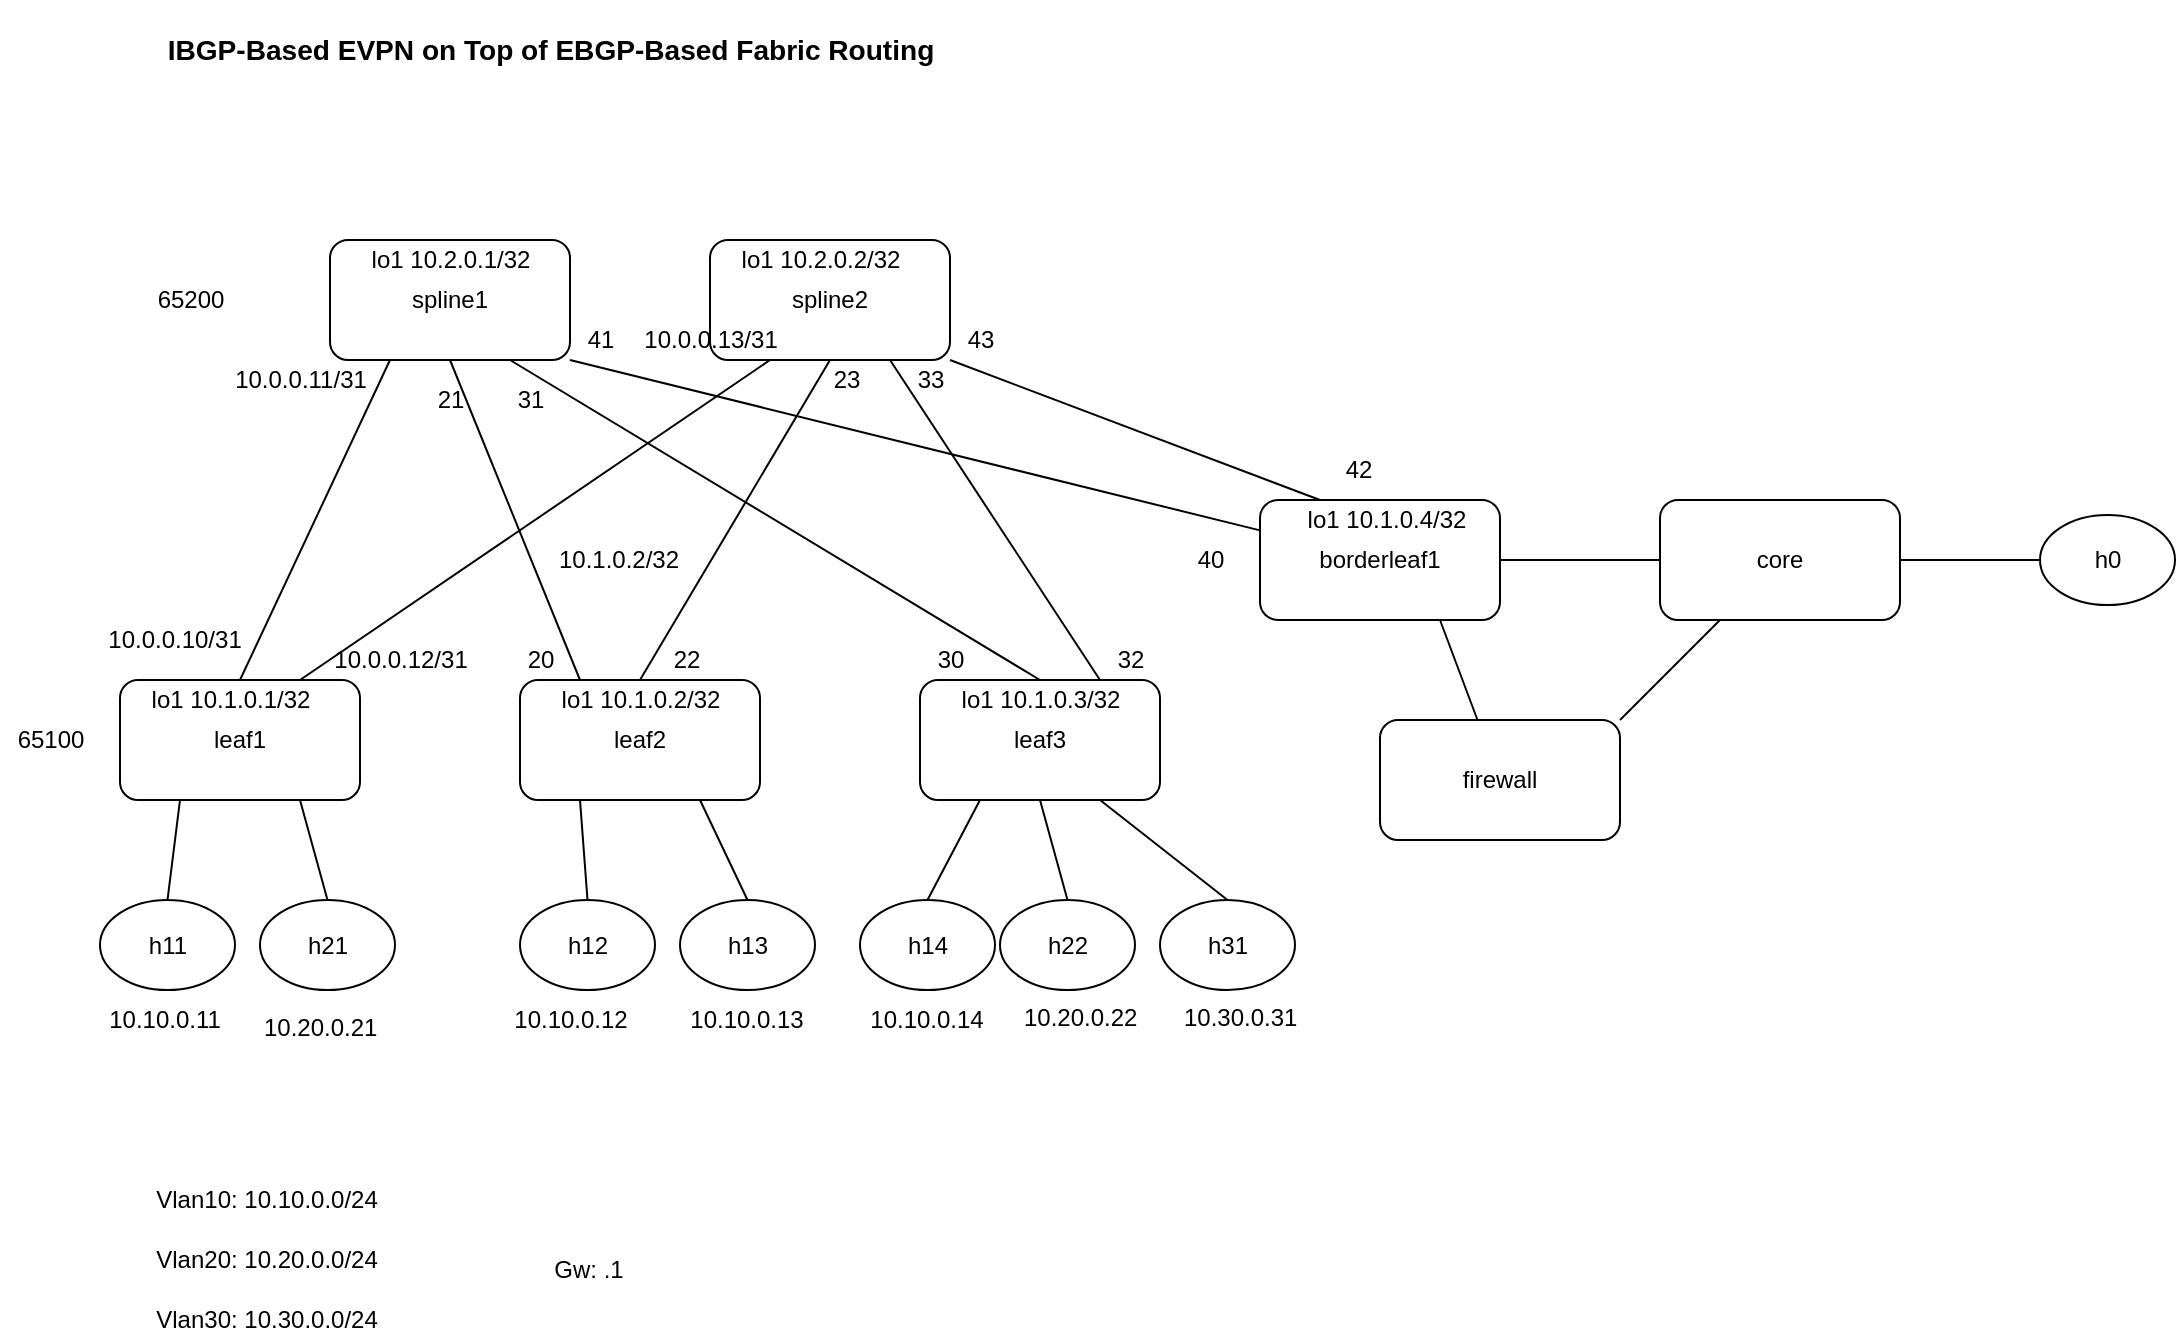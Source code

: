 <mxfile version="12.9.13" type="device"><diagram id="ILXEzMHF7K9Drbw3ey-q" name="Page-1"><mxGraphModel dx="2510" dy="697" grid="1" gridSize="10" guides="1" tooltips="1" connect="1" arrows="1" fold="1" page="1" pageScale="1" pageWidth="827" pageHeight="1169" math="0" shadow="0"><root><mxCell id="0"/><mxCell id="1" parent="0"/><mxCell id="yq0Ct_A4huobLXN1wk29-9" style="edgeStyle=none;rounded=0;orthogonalLoop=1;jettySize=auto;html=1;exitX=0.5;exitY=1;exitDx=0;exitDy=0;entryX=0.25;entryY=0;entryDx=0;entryDy=0;endArrow=none;endFill=0;" parent="1" source="yq0Ct_A4huobLXN1wk29-1" target="yq0Ct_A4huobLXN1wk29-5" edge="1"><mxGeometry relative="1" as="geometry"/></mxCell><mxCell id="yq0Ct_A4huobLXN1wk29-14" style="edgeStyle=none;rounded=0;orthogonalLoop=1;jettySize=auto;html=1;exitX=1;exitY=1;exitDx=0;exitDy=0;endArrow=none;endFill=0;" parent="1" source="yq0Ct_A4huobLXN1wk29-1" target="yq0Ct_A4huobLXN1wk29-13" edge="1"><mxGeometry relative="1" as="geometry"/></mxCell><mxCell id="yq0Ct_A4huobLXN1wk29-1" value="spline1" style="rounded=1;whiteSpace=wrap;html=1;" parent="1" vertex="1"><mxGeometry x="145" y="210" width="120" height="60" as="geometry"/></mxCell><mxCell id="yq0Ct_A4huobLXN1wk29-7" style="rounded=0;orthogonalLoop=1;jettySize=auto;html=1;exitX=0.5;exitY=0;exitDx=0;exitDy=0;entryX=0.25;entryY=1;entryDx=0;entryDy=0;endArrow=none;endFill=0;" parent="1" source="yq0Ct_A4huobLXN1wk29-2" target="yq0Ct_A4huobLXN1wk29-1" edge="1"><mxGeometry relative="1" as="geometry"/></mxCell><mxCell id="yq0Ct_A4huobLXN1wk29-2" value="leaf1" style="rounded=1;whiteSpace=wrap;html=1;" parent="1" vertex="1"><mxGeometry x="40" y="430" width="120" height="60" as="geometry"/></mxCell><mxCell id="yq0Ct_A4huobLXN1wk29-11" style="edgeStyle=none;rounded=0;orthogonalLoop=1;jettySize=auto;html=1;exitX=0.75;exitY=1;exitDx=0;exitDy=0;entryX=0.75;entryY=0;entryDx=0;entryDy=0;endArrow=none;endFill=0;" parent="1" source="yq0Ct_A4huobLXN1wk29-4" target="yq0Ct_A4huobLXN1wk29-6" edge="1"><mxGeometry relative="1" as="geometry"/></mxCell><mxCell id="yq0Ct_A4huobLXN1wk29-4" value="spline2" style="rounded=1;whiteSpace=wrap;html=1;" parent="1" vertex="1"><mxGeometry x="335" y="210" width="120" height="60" as="geometry"/></mxCell><mxCell id="yq0Ct_A4huobLXN1wk29-10" style="edgeStyle=none;rounded=0;orthogonalLoop=1;jettySize=auto;html=1;exitX=0.5;exitY=0;exitDx=0;exitDy=0;entryX=0.5;entryY=1;entryDx=0;entryDy=0;endArrow=none;endFill=0;" parent="1" source="yq0Ct_A4huobLXN1wk29-5" target="yq0Ct_A4huobLXN1wk29-4" edge="1"><mxGeometry relative="1" as="geometry"/></mxCell><mxCell id="yq0Ct_A4huobLXN1wk29-5" value="leaf2" style="rounded=1;whiteSpace=wrap;html=1;" parent="1" vertex="1"><mxGeometry x="240" y="430" width="120" height="60" as="geometry"/></mxCell><mxCell id="yq0Ct_A4huobLXN1wk29-12" style="edgeStyle=none;rounded=0;orthogonalLoop=1;jettySize=auto;html=1;exitX=0.5;exitY=0;exitDx=0;exitDy=0;entryX=0.75;entryY=1;entryDx=0;entryDy=0;endArrow=none;endFill=0;" parent="1" source="yq0Ct_A4huobLXN1wk29-6" target="yq0Ct_A4huobLXN1wk29-1" edge="1"><mxGeometry relative="1" as="geometry"/></mxCell><mxCell id="yq0Ct_A4huobLXN1wk29-6" value="leaf3" style="rounded=1;whiteSpace=wrap;html=1;" parent="1" vertex="1"><mxGeometry x="440" y="430" width="120" height="60" as="geometry"/></mxCell><mxCell id="yq0Ct_A4huobLXN1wk29-8" style="rounded=0;orthogonalLoop=1;jettySize=auto;html=1;exitX=0.75;exitY=0;exitDx=0;exitDy=0;entryX=0.25;entryY=1;entryDx=0;entryDy=0;endArrow=none;endFill=0;" parent="1" source="yq0Ct_A4huobLXN1wk29-2" target="yq0Ct_A4huobLXN1wk29-4" edge="1"><mxGeometry relative="1" as="geometry"><mxPoint x="150" y="440" as="sourcePoint"/><mxPoint x="260" y="310" as="targetPoint"/></mxGeometry></mxCell><mxCell id="yq0Ct_A4huobLXN1wk29-15" style="edgeStyle=none;rounded=0;orthogonalLoop=1;jettySize=auto;html=1;exitX=0.25;exitY=0;exitDx=0;exitDy=0;entryX=1;entryY=1;entryDx=0;entryDy=0;endArrow=none;endFill=0;" parent="1" source="yq0Ct_A4huobLXN1wk29-13" target="yq0Ct_A4huobLXN1wk29-4" edge="1"><mxGeometry relative="1" as="geometry"/></mxCell><mxCell id="yq0Ct_A4huobLXN1wk29-17" style="edgeStyle=none;rounded=0;orthogonalLoop=1;jettySize=auto;html=1;exitX=0.75;exitY=1;exitDx=0;exitDy=0;endArrow=none;endFill=0;" parent="1" source="yq0Ct_A4huobLXN1wk29-13" target="yq0Ct_A4huobLXN1wk29-16" edge="1"><mxGeometry relative="1" as="geometry"/></mxCell><mxCell id="yq0Ct_A4huobLXN1wk29-20" style="edgeStyle=none;rounded=0;orthogonalLoop=1;jettySize=auto;html=1;exitX=1;exitY=0.5;exitDx=0;exitDy=0;entryX=0;entryY=0.5;entryDx=0;entryDy=0;endArrow=none;endFill=0;" parent="1" source="yq0Ct_A4huobLXN1wk29-13" target="yq0Ct_A4huobLXN1wk29-18" edge="1"><mxGeometry relative="1" as="geometry"/></mxCell><mxCell id="yq0Ct_A4huobLXN1wk29-13" value="borderleaf1" style="rounded=1;whiteSpace=wrap;html=1;" parent="1" vertex="1"><mxGeometry x="610" y="340" width="120" height="60" as="geometry"/></mxCell><mxCell id="yq0Ct_A4huobLXN1wk29-19" style="edgeStyle=none;rounded=0;orthogonalLoop=1;jettySize=auto;html=1;exitX=1;exitY=0;exitDx=0;exitDy=0;endArrow=none;endFill=0;" parent="1" source="yq0Ct_A4huobLXN1wk29-16" target="yq0Ct_A4huobLXN1wk29-18" edge="1"><mxGeometry relative="1" as="geometry"/></mxCell><mxCell id="yq0Ct_A4huobLXN1wk29-16" value="firewall" style="rounded=1;whiteSpace=wrap;html=1;" parent="1" vertex="1"><mxGeometry x="670" y="450" width="120" height="60" as="geometry"/></mxCell><mxCell id="yq0Ct_A4huobLXN1wk29-18" value="core" style="rounded=1;whiteSpace=wrap;html=1;" parent="1" vertex="1"><mxGeometry x="810" y="340" width="120" height="60" as="geometry"/></mxCell><mxCell id="yq0Ct_A4huobLXN1wk29-25" style="edgeStyle=none;rounded=0;orthogonalLoop=1;jettySize=auto;html=1;exitX=0.5;exitY=0;exitDx=0;exitDy=0;entryX=0.25;entryY=1;entryDx=0;entryDy=0;endArrow=none;endFill=0;" parent="1" source="yq0Ct_A4huobLXN1wk29-21" target="yq0Ct_A4huobLXN1wk29-2" edge="1"><mxGeometry relative="1" as="geometry"/></mxCell><mxCell id="yq0Ct_A4huobLXN1wk29-21" value="h11" style="ellipse;whiteSpace=wrap;html=1;" parent="1" vertex="1"><mxGeometry x="30" y="540" width="67.5" height="45" as="geometry"/></mxCell><mxCell id="yq0Ct_A4huobLXN1wk29-26" style="edgeStyle=none;rounded=0;orthogonalLoop=1;jettySize=auto;html=1;exitX=0.5;exitY=0;exitDx=0;exitDy=0;entryX=0.75;entryY=1;entryDx=0;entryDy=0;endArrow=none;endFill=0;" parent="1" source="yq0Ct_A4huobLXN1wk29-22" target="yq0Ct_A4huobLXN1wk29-2" edge="1"><mxGeometry relative="1" as="geometry"/></mxCell><mxCell id="yq0Ct_A4huobLXN1wk29-22" value="h21" style="ellipse;whiteSpace=wrap;html=1;" parent="1" vertex="1"><mxGeometry x="110" y="540" width="67.5" height="45" as="geometry"/></mxCell><mxCell id="yq0Ct_A4huobLXN1wk29-27" style="edgeStyle=none;rounded=0;orthogonalLoop=1;jettySize=auto;html=1;exitX=0.5;exitY=0;exitDx=0;exitDy=0;endArrow=none;endFill=0;entryX=0.25;entryY=1;entryDx=0;entryDy=0;" parent="1" source="yq0Ct_A4huobLXN1wk29-23" target="yq0Ct_A4huobLXN1wk29-5" edge="1"><mxGeometry relative="1" as="geometry"/></mxCell><mxCell id="yq0Ct_A4huobLXN1wk29-23" value="h12" style="ellipse;whiteSpace=wrap;html=1;" parent="1" vertex="1"><mxGeometry x="240" y="540" width="67.5" height="45" as="geometry"/></mxCell><mxCell id="yq0Ct_A4huobLXN1wk29-28" style="edgeStyle=none;rounded=0;orthogonalLoop=1;jettySize=auto;html=1;exitX=0.5;exitY=0;exitDx=0;exitDy=0;entryX=0.5;entryY=1;entryDx=0;entryDy=0;endArrow=none;endFill=0;" parent="1" source="yq0Ct_A4huobLXN1wk29-24" target="yq0Ct_A4huobLXN1wk29-6" edge="1"><mxGeometry relative="1" as="geometry"/></mxCell><mxCell id="yq0Ct_A4huobLXN1wk29-24" value="h22" style="ellipse;whiteSpace=wrap;html=1;" parent="1" vertex="1"><mxGeometry x="480" y="540" width="67.5" height="45" as="geometry"/></mxCell><mxCell id="yq0Ct_A4huobLXN1wk29-33" style="edgeStyle=none;rounded=0;orthogonalLoop=1;jettySize=auto;html=1;exitX=0;exitY=0.5;exitDx=0;exitDy=0;entryX=1;entryY=0.5;entryDx=0;entryDy=0;endArrow=none;endFill=0;" parent="1" source="yq0Ct_A4huobLXN1wk29-29" target="yq0Ct_A4huobLXN1wk29-18" edge="1"><mxGeometry relative="1" as="geometry"/></mxCell><mxCell id="yq0Ct_A4huobLXN1wk29-29" value="h0" style="ellipse;whiteSpace=wrap;html=1;" parent="1" vertex="1"><mxGeometry x="1000" y="347.5" width="67.5" height="45" as="geometry"/></mxCell><mxCell id="yq0Ct_A4huobLXN1wk29-32" style="edgeStyle=none;rounded=0;orthogonalLoop=1;jettySize=auto;html=1;exitX=0.5;exitY=0;exitDx=0;exitDy=0;entryX=0.75;entryY=1;entryDx=0;entryDy=0;endArrow=none;endFill=0;" parent="1" source="yq0Ct_A4huobLXN1wk29-30" target="yq0Ct_A4huobLXN1wk29-6" edge="1"><mxGeometry relative="1" as="geometry"/></mxCell><mxCell id="yq0Ct_A4huobLXN1wk29-30" value="h31" style="ellipse;whiteSpace=wrap;html=1;" parent="1" vertex="1"><mxGeometry x="560" y="540" width="67.5" height="45" as="geometry"/></mxCell><mxCell id="SinezbdR_UTYQHhxAGrN-2" style="rounded=0;orthogonalLoop=1;jettySize=auto;html=1;exitX=0.5;exitY=0;exitDx=0;exitDy=0;entryX=0.25;entryY=1;entryDx=0;entryDy=0;endArrow=none;endFill=0;" parent="1" source="SinezbdR_UTYQHhxAGrN-1" target="yq0Ct_A4huobLXN1wk29-6" edge="1"><mxGeometry relative="1" as="geometry"/></mxCell><mxCell id="SinezbdR_UTYQHhxAGrN-1" value="h14" style="ellipse;whiteSpace=wrap;html=1;" parent="1" vertex="1"><mxGeometry x="410" y="540" width="67.5" height="45" as="geometry"/></mxCell><mxCell id="SinezbdR_UTYQHhxAGrN-4" style="edgeStyle=none;rounded=0;orthogonalLoop=1;jettySize=auto;html=1;exitX=0.5;exitY=0;exitDx=0;exitDy=0;entryX=0.75;entryY=1;entryDx=0;entryDy=0;endArrow=none;endFill=0;" parent="1" source="SinezbdR_UTYQHhxAGrN-3" target="yq0Ct_A4huobLXN1wk29-5" edge="1"><mxGeometry relative="1" as="geometry"/></mxCell><mxCell id="SinezbdR_UTYQHhxAGrN-3" value="h13" style="ellipse;whiteSpace=wrap;html=1;" parent="1" vertex="1"><mxGeometry x="320" y="540" width="67.5" height="45" as="geometry"/></mxCell><mxCell id="SinezbdR_UTYQHhxAGrN-5" value="Vlan10: 10.10.0.0/24" style="text;html=1;align=center;verticalAlign=middle;resizable=0;points=[];autosize=1;" parent="1" vertex="1"><mxGeometry x="47.5" y="680" width="130" height="20" as="geometry"/></mxCell><mxCell id="SinezbdR_UTYQHhxAGrN-6" value="Vlan20: 10.20.0.0/24" style="text;html=1;align=center;verticalAlign=middle;resizable=0;points=[];autosize=1;" parent="1" vertex="1"><mxGeometry x="47.5" y="710" width="130" height="20" as="geometry"/></mxCell><mxCell id="SinezbdR_UTYQHhxAGrN-7" value="Vlan30: 10.30.0.0/24" style="text;html=1;align=center;verticalAlign=middle;resizable=0;points=[];autosize=1;" parent="1" vertex="1"><mxGeometry x="47.5" y="740" width="130" height="20" as="geometry"/></mxCell><mxCell id="SinezbdR_UTYQHhxAGrN-8" value="Gw: .1" style="text;html=1;align=center;verticalAlign=middle;resizable=0;points=[];autosize=1;" parent="1" vertex="1"><mxGeometry x="249" y="715" width="50" height="20" as="geometry"/></mxCell><mxCell id="SinezbdR_UTYQHhxAGrN-9" value="10.10.0.11" style="text;html=1;align=center;verticalAlign=middle;resizable=0;points=[];autosize=1;" parent="1" vertex="1"><mxGeometry x="27" y="590" width="70" height="20" as="geometry"/></mxCell><mxCell id="SinezbdR_UTYQHhxAGrN-10" value="&lt;span style=&quot;font-family: &amp;#34;helvetica&amp;#34; ; font-size: 12px ; font-style: normal ; font-weight: 400 ; letter-spacing: normal ; text-align: center ; text-indent: 0px ; text-transform: none ; word-spacing: 0px ; float: none ; display: inline&quot;&gt;10.20.0.21&lt;/span&gt;" style="text;whiteSpace=wrap;html=1;" parent="1" vertex="1"><mxGeometry x="110" y="590" width="70" height="30" as="geometry"/></mxCell><mxCell id="SinezbdR_UTYQHhxAGrN-11" value="10.10.0.12" style="text;html=1;align=center;verticalAlign=middle;resizable=0;points=[];autosize=1;" parent="1" vertex="1"><mxGeometry x="230" y="590" width="70" height="20" as="geometry"/></mxCell><mxCell id="SinezbdR_UTYQHhxAGrN-12" value="10.10.0.13" style="text;html=1;align=center;verticalAlign=middle;resizable=0;points=[];autosize=1;" parent="1" vertex="1"><mxGeometry x="317.5" y="590" width="70" height="20" as="geometry"/></mxCell><mxCell id="SinezbdR_UTYQHhxAGrN-13" value="10.10.0.14" style="text;html=1;align=center;verticalAlign=middle;resizable=0;points=[];autosize=1;" parent="1" vertex="1"><mxGeometry x="407.5" y="590" width="70" height="20" as="geometry"/></mxCell><mxCell id="SinezbdR_UTYQHhxAGrN-14" value="&lt;span style=&quot;font-family: &amp;#34;helvetica&amp;#34; ; font-size: 12px ; font-style: normal ; font-weight: 400 ; letter-spacing: normal ; text-align: center ; text-indent: 0px ; text-transform: none ; word-spacing: 0px ; float: none ; display: inline&quot;&gt;10.20.0.22&lt;/span&gt;" style="text;whiteSpace=wrap;html=1;" parent="1" vertex="1"><mxGeometry x="490" y="585" width="70" height="30" as="geometry"/></mxCell><mxCell id="SinezbdR_UTYQHhxAGrN-15" value="&lt;span style=&quot;font-family: &amp;#34;helvetica&amp;#34; ; font-size: 12px ; font-style: normal ; font-weight: 400 ; letter-spacing: normal ; text-align: center ; text-indent: 0px ; text-transform: none ; word-spacing: 0px ; float: none ; display: inline&quot;&gt;10.30.0.31&lt;/span&gt;" style="text;whiteSpace=wrap;html=1;" parent="1" vertex="1"><mxGeometry x="570" y="585" width="70" height="30" as="geometry"/></mxCell><mxCell id="SinezbdR_UTYQHhxAGrN-16" value="10.0.0.10/31" style="text;html=1;align=center;verticalAlign=middle;resizable=0;points=[];autosize=1;" parent="1" vertex="1"><mxGeometry x="27" y="400" width="80" height="20" as="geometry"/></mxCell><mxCell id="SinezbdR_UTYQHhxAGrN-17" value="10.0.0.12/31" style="text;html=1;align=center;verticalAlign=middle;resizable=0;points=[];autosize=1;" parent="1" vertex="1"><mxGeometry x="140" y="410" width="80" height="20" as="geometry"/></mxCell><mxCell id="SinezbdR_UTYQHhxAGrN-20" value="10.0.0.11/31" style="text;html=1;align=center;verticalAlign=middle;resizable=0;points=[];autosize=1;" parent="1" vertex="1"><mxGeometry x="90" y="270" width="80" height="20" as="geometry"/></mxCell><mxCell id="SinezbdR_UTYQHhxAGrN-21" value="10.0.0.13/31" style="text;html=1;align=center;verticalAlign=middle;resizable=0;points=[];autosize=1;" parent="1" vertex="1"><mxGeometry x="295" y="250" width="80" height="20" as="geometry"/></mxCell><mxCell id="SinezbdR_UTYQHhxAGrN-22" value="20" style="text;html=1;align=center;verticalAlign=middle;resizable=0;points=[];autosize=1;" parent="1" vertex="1"><mxGeometry x="235" y="410" width="30" height="20" as="geometry"/></mxCell><mxCell id="SinezbdR_UTYQHhxAGrN-23" value="21" style="text;html=1;align=center;verticalAlign=middle;resizable=0;points=[];autosize=1;" parent="1" vertex="1"><mxGeometry x="190" y="280" width="30" height="20" as="geometry"/></mxCell><mxCell id="SinezbdR_UTYQHhxAGrN-24" value="22" style="text;html=1;align=center;verticalAlign=middle;resizable=0;points=[];autosize=1;" parent="1" vertex="1"><mxGeometry x="307.5" y="410" width="30" height="20" as="geometry"/></mxCell><mxCell id="SinezbdR_UTYQHhxAGrN-25" value="23" style="text;html=1;align=center;verticalAlign=middle;resizable=0;points=[];autosize=1;" parent="1" vertex="1"><mxGeometry x="387.5" y="270" width="30" height="20" as="geometry"/></mxCell><mxCell id="SinezbdR_UTYQHhxAGrN-26" value="30" style="text;html=1;align=center;verticalAlign=middle;resizable=0;points=[];autosize=1;" parent="1" vertex="1"><mxGeometry x="440" y="410" width="30" height="20" as="geometry"/></mxCell><mxCell id="SinezbdR_UTYQHhxAGrN-27" value="31" style="text;html=1;align=center;verticalAlign=middle;resizable=0;points=[];autosize=1;" parent="1" vertex="1"><mxGeometry x="230" y="280" width="30" height="20" as="geometry"/></mxCell><mxCell id="SinezbdR_UTYQHhxAGrN-28" value="32" style="text;html=1;align=center;verticalAlign=middle;resizable=0;points=[];autosize=1;" parent="1" vertex="1"><mxGeometry x="530" y="410" width="30" height="20" as="geometry"/></mxCell><mxCell id="SinezbdR_UTYQHhxAGrN-29" value="33" style="text;html=1;align=center;verticalAlign=middle;resizable=0;points=[];autosize=1;" parent="1" vertex="1"><mxGeometry x="430" y="270" width="30" height="20" as="geometry"/></mxCell><mxCell id="SinezbdR_UTYQHhxAGrN-30" value="40" style="text;html=1;align=center;verticalAlign=middle;resizable=0;points=[];autosize=1;" parent="1" vertex="1"><mxGeometry x="570" y="360" width="30" height="20" as="geometry"/></mxCell><mxCell id="SinezbdR_UTYQHhxAGrN-31" value="42" style="text;html=1;align=center;verticalAlign=middle;resizable=0;points=[];autosize=1;" parent="1" vertex="1"><mxGeometry x="644" y="315" width="30" height="20" as="geometry"/></mxCell><mxCell id="SinezbdR_UTYQHhxAGrN-32" value="41" style="text;html=1;align=center;verticalAlign=middle;resizable=0;points=[];autosize=1;" parent="1" vertex="1"><mxGeometry x="265" y="250" width="30" height="20" as="geometry"/></mxCell><mxCell id="SinezbdR_UTYQHhxAGrN-33" value="43" style="text;html=1;align=center;verticalAlign=middle;resizable=0;points=[];autosize=1;" parent="1" vertex="1"><mxGeometry x="455" y="250" width="30" height="20" as="geometry"/></mxCell><mxCell id="SinezbdR_UTYQHhxAGrN-34" value="&lt;h3&gt; &lt;span class=&quot;mw-headline&quot;&gt;&amp;nbsp;IBGP-Based EVPN on Top of EBGP-Based Fabric Routing&amp;nbsp;&lt;/span&gt;&lt;/h3&gt;" style="text;html=1;align=center;verticalAlign=middle;resizable=0;points=[];autosize=1;" parent="1" vertex="1"><mxGeometry x="50" y="90" width="410" height="50" as="geometry"/></mxCell><mxCell id="SinezbdR_UTYQHhxAGrN-35" value="65100" style="text;html=1;align=center;verticalAlign=middle;resizable=0;points=[];autosize=1;" parent="1" vertex="1"><mxGeometry x="-20" y="450" width="50" height="20" as="geometry"/></mxCell><mxCell id="SinezbdR_UTYQHhxAGrN-36" value="65200" style="text;html=1;align=center;verticalAlign=middle;resizable=0;points=[];autosize=1;" parent="1" vertex="1"><mxGeometry x="50" y="230" width="50" height="20" as="geometry"/></mxCell><mxCell id="SinezbdR_UTYQHhxAGrN-37" value="lo1 10.1.0.1/32" style="text;html=1;align=center;verticalAlign=middle;resizable=0;points=[];autosize=1;" parent="1" vertex="1"><mxGeometry x="50" y="430" width="90" height="20" as="geometry"/></mxCell><mxCell id="SinezbdR_UTYQHhxAGrN-38" value="10.1.0.2/32" style="text;html=1;align=center;verticalAlign=middle;resizable=0;points=[];autosize=1;" parent="1" vertex="1"><mxGeometry x="249" y="360" width="80" height="20" as="geometry"/></mxCell><mxCell id="SinezbdR_UTYQHhxAGrN-41" value="lo1 10.2.0.1/32" style="text;html=1;align=center;verticalAlign=middle;resizable=0;points=[];autosize=1;" parent="1" vertex="1"><mxGeometry x="160" y="210" width="90" height="20" as="geometry"/></mxCell><mxCell id="s75Xb32xevKXCwXPLm1n-1" value="lo1 10.1.0.2/32" style="text;html=1;align=center;verticalAlign=middle;resizable=0;points=[];autosize=1;" parent="1" vertex="1"><mxGeometry x="255" y="430" width="90" height="20" as="geometry"/></mxCell><mxCell id="s75Xb32xevKXCwXPLm1n-2" value="lo1 10.2.0.2/32" style="text;html=1;align=center;verticalAlign=middle;resizable=0;points=[];autosize=1;" parent="1" vertex="1"><mxGeometry x="345" y="210" width="90" height="20" as="geometry"/></mxCell><mxCell id="fbblvhzRJP0pFNySx9cu-1" value="lo1 10.1.0.3/32" style="text;html=1;align=center;verticalAlign=middle;resizable=0;points=[];autosize=1;" vertex="1" parent="1"><mxGeometry x="455" y="430" width="90" height="20" as="geometry"/></mxCell><mxCell id="fbblvhzRJP0pFNySx9cu-2" value="lo1 10.1.0.4/32" style="text;html=1;align=center;verticalAlign=middle;resizable=0;points=[];autosize=1;" vertex="1" parent="1"><mxGeometry x="627.5" y="340" width="90" height="20" as="geometry"/></mxCell></root></mxGraphModel></diagram></mxfile>